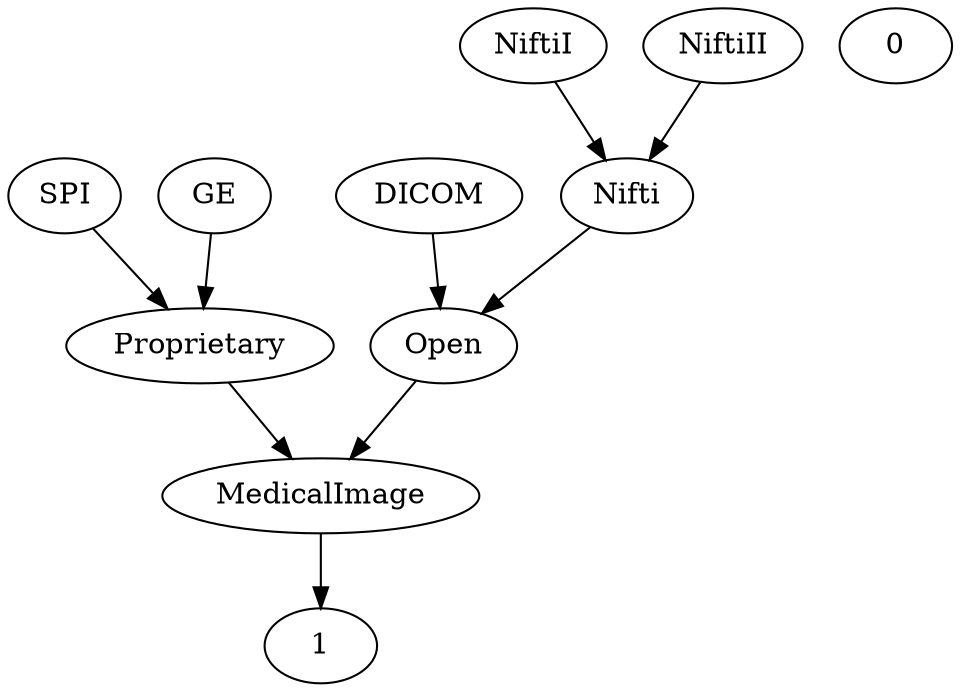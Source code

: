 digraph G {
  SPI;
  MedicalImage;
  DICOM;
  Nifti;
  NiftiI;
  GE;
  Proprietary;
  0;
  Open;
  NiftiII;
  1;
  Nifti -> Open;
  DICOM -> Open;
  SPI -> Proprietary;
  GE -> Proprietary;
  Proprietary -> MedicalImage;
  NiftiI -> Nifti;
  MedicalImage -> 1;
  Open -> MedicalImage;
  NiftiII -> Nifti;
}
